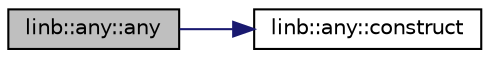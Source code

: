 digraph "linb::any::any"
{
 // LATEX_PDF_SIZE
  edge [fontname="Helvetica",fontsize="10",labelfontname="Helvetica",labelfontsize="10"];
  node [fontname="Helvetica",fontsize="10",shape=record];
  rankdir="LR";
  Node1 [label="linb::any::any",height=0.2,width=0.4,color="black", fillcolor="grey75", style="filled", fontcolor="black",tooltip=" "];
  Node1 -> Node2 [color="midnightblue",fontsize="10",style="solid"];
  Node2 [label="linb::any::construct",height=0.2,width=0.4,color="black", fillcolor="white", style="filled",URL="$classlinb_1_1any.html#a712294fe6097ce70f1e39c49ed19ba6a",tooltip=" "];
}
